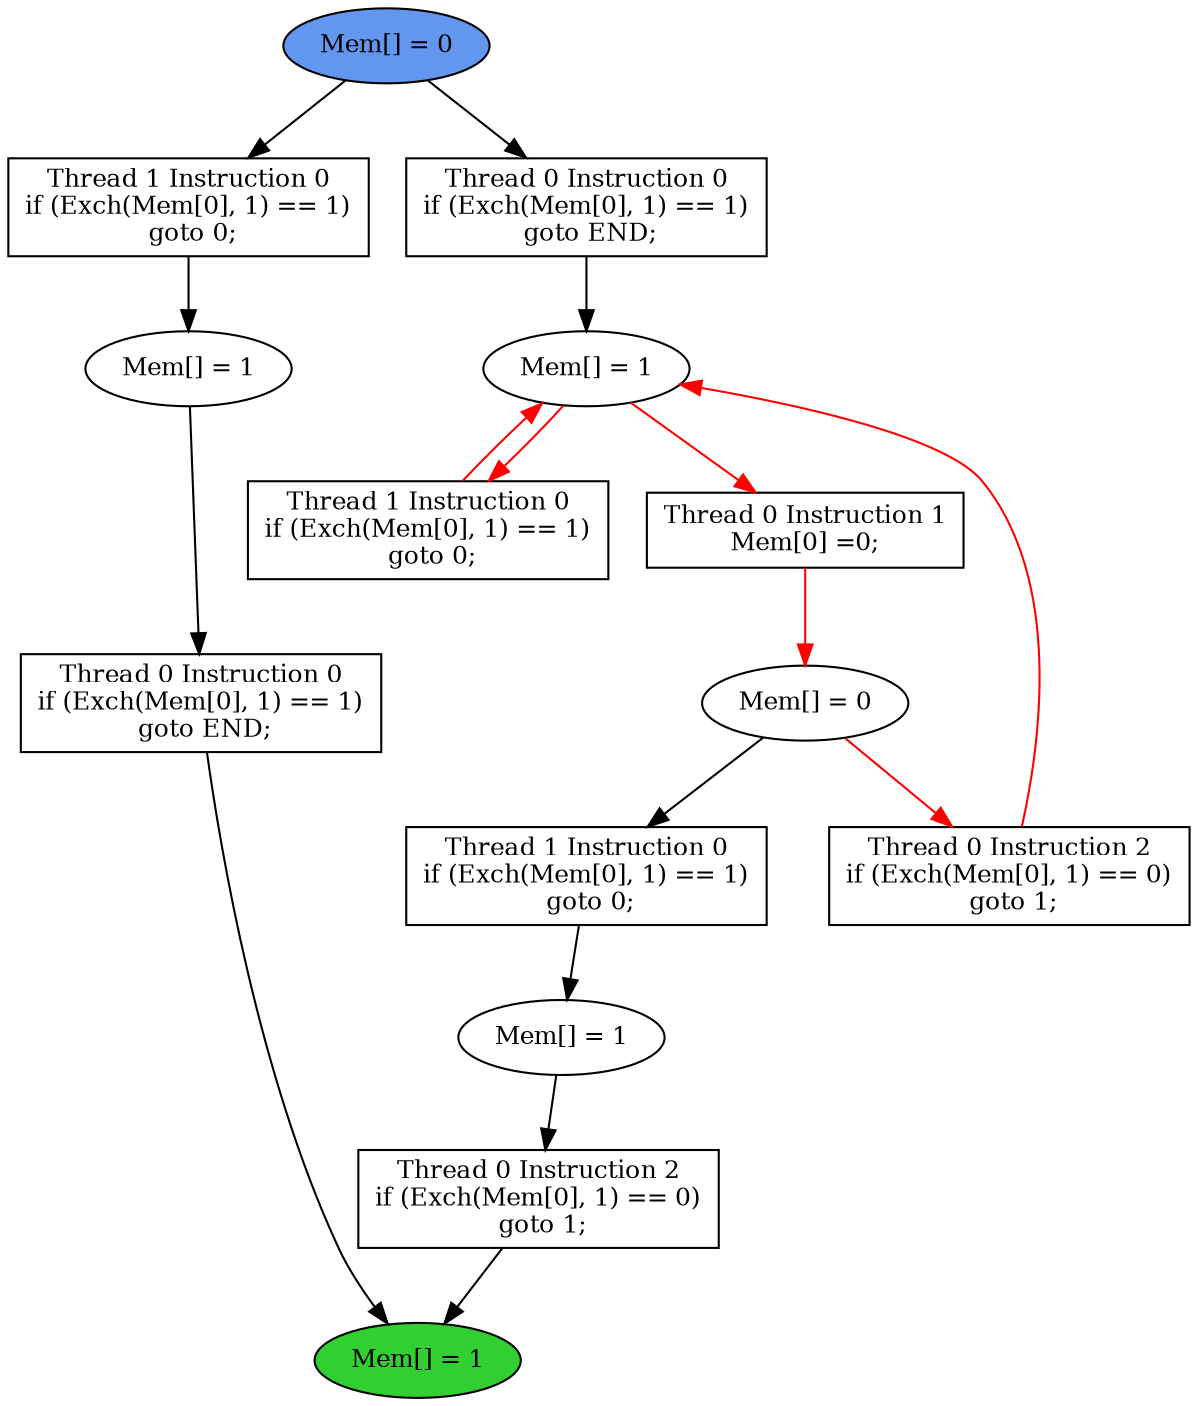 digraph "graph" {
graph [fontsize=12]
node [fontsize=12]
edge [fontsize=12]
rankdir=TB;
"N15" -> "N14" [uuid = "<A0, S3>", color = "#000000", fontcolor = "#ffffff", style = "solid", label = "", dir = "forward", weight = "1"]
"N22" -> "N21" [uuid = "<A1, S2>", color = "#ff0000", fontcolor = "#ffffff", style = "solid", label = "", dir = "back", weight = "1"]
"N12" -> "N11" [uuid = "<A2, S1>", color = "#000000", fontcolor = "#ffffff", style = "solid", label = "", dir = "forward", weight = "1"]
"N20" -> "N19" [uuid = "<A3, S0>", color = "#ff0000", fontcolor = "#ffffff", style = "solid", label = "", dir = "forward", weight = "1"]
"N13" -> "N9" [uuid = "<A4, END>", color = "#000000", fontcolor = "#ffffff", style = "solid", label = "", dir = "forward", weight = "1"]
"N25" -> "N22" [uuid = "<A5, S2>", color = "#000000", fontcolor = "#ffffff", style = "solid", label = "", dir = "forward", weight = "1"]
"N10" -> "N9" [uuid = "<A6, END>", color = "#000000", fontcolor = "#ffffff", style = "solid", label = "", dir = "forward", weight = "1"]
"N22" -> "N18" [uuid = "<A7, S2>", color = "#ff0000", fontcolor = "#ffffff", style = "solid", label = "", dir = "back", weight = "1"]
"N26" -> "N15" [uuid = "<A0, START>", color = "#000000", fontcolor = "#ffffff", style = "solid", label = "", dir = "forward", weight = "1"]
"N22" -> "N21" [uuid = "<A1, S2>", color = "#ff0000", fontcolor = "#ffffff", style = "solid", label = "", dir = "forward", weight = "1"]
"N19" -> "N12" [uuid = "<A2, S0>", color = "#000000", fontcolor = "#ffffff", style = "solid", label = "", dir = "forward", weight = "1"]
"N22" -> "N20" [uuid = "<A3, S2>", color = "#ff0000", fontcolor = "#ffffff", style = "solid", label = "", dir = "forward", weight = "1"]
"N14" -> "N13" [uuid = "<A4, S3>", color = "#000000", fontcolor = "#ffffff", style = "solid", label = "", dir = "forward", weight = "1"]
"N26" -> "N25" [uuid = "<A5, START>", color = "#000000", fontcolor = "#ffffff", style = "solid", label = "", dir = "forward", weight = "1"]
"N11" -> "N10" [uuid = "<A6, S1>", color = "#000000", fontcolor = "#ffffff", style = "solid", label = "", dir = "forward", weight = "1"]
"N19" -> "N18" [uuid = "<A7, S0>", color = "#ff0000", fontcolor = "#ffffff", style = "solid", label = "", dir = "forward", weight = "1"]
"N9" [uuid="END", label="Mem[] = 1", fillcolor = "#31cf31", fontcolor = "#000000", shape = "ellipse", style = "filled, solid"]
"N10" [uuid="A6", label="Thread 0 Instruction 2
if (Exch(Mem[0], 1) == 0)
 goto 1;", fillcolor = "#ffffff", fontcolor = "#000000", shape = "box", style = "filled, solid"]
"N11" [uuid="S1", label="Mem[] = 1", fillcolor = "#ffffff", fontcolor = "#000000", shape = "ellipse", style = "filled, solid"]
"N12" [uuid="A2", label="Thread 1 Instruction 0
if (Exch(Mem[0], 1) == 1)
 goto 0;", fillcolor = "#ffffff", fontcolor = "#000000", shape = "box", style = "filled, solid"]
"N13" [uuid="A4", label="Thread 0 Instruction 0
if (Exch(Mem[0], 1) == 1)
 goto END;", fillcolor = "#ffffff", fontcolor = "#000000", shape = "box", style = "filled, solid"]
"N14" [uuid="S3", label="Mem[] = 1", fillcolor = "#ffffff", fontcolor = "#000000", shape = "ellipse", style = "filled, solid"]
"N15" [uuid="A0", label="Thread 1 Instruction 0
if (Exch(Mem[0], 1) == 1)
 goto 0;", fillcolor = "#ffffff", fontcolor = "#000000", shape = "box", style = "filled, solid"]
"N18" [uuid="A7", label="Thread 0 Instruction 2
if (Exch(Mem[0], 1) == 0)
 goto 1;", fillcolor = "#ffffff", fontcolor = "#000000", shape = "box", style = "filled, solid"]
"N19" [uuid="S0", label="Mem[] = 0", fillcolor = "#ffffff", fontcolor = "#000000", shape = "ellipse", style = "filled, solid"]
"N20" [uuid="A3", label="Thread 0 Instruction 1
Mem[0] =0;", fillcolor = "#ffffff", fontcolor = "#000000", shape = "box", style = "filled, solid"]
"N21" [uuid="A1", label="Thread 1 Instruction 0
if (Exch(Mem[0], 1) == 1)
 goto 0;", fillcolor = "#ffffff", fontcolor = "#000000", shape = "box", style = "filled, solid"]
"N22" [uuid="S2", label="Mem[] = 1", fillcolor = "#ffffff", fontcolor = "#000000", shape = "ellipse", style = "filled, solid"]
"N25" [uuid="A5", label="Thread 0 Instruction 0
if (Exch(Mem[0], 1) == 1)
 goto END;", fillcolor = "#ffffff", fontcolor = "#000000", shape = "box", style = "filled, solid"]
"N26" [uuid="START", label="Mem[] = 0", fillcolor = "#6396ef", fontcolor = "#000000", shape = "ellipse", style = "filled, solid"]
}